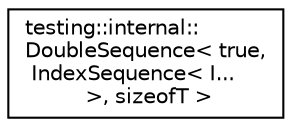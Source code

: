 digraph "Graphical Class Hierarchy"
{
 // INTERACTIVE_SVG=YES
 // LATEX_PDF_SIZE
  edge [fontname="Helvetica",fontsize="10",labelfontname="Helvetica",labelfontsize="10"];
  node [fontname="Helvetica",fontsize="10",shape=record];
  rankdir="LR";
  Node0 [label="testing::internal::\lDoubleSequence\< true,\l IndexSequence\< I...\l \>, sizeofT \>",height=0.2,width=0.4,color="black", fillcolor="white", style="filled",URL="$d8/d80/structtesting_1_1internal_1_1_double_sequence_3_01true_00_01_index_sequence_3_01_i_8_8_8_01_4_00_01sizeof_t_01_4.html",tooltip=" "];
}
